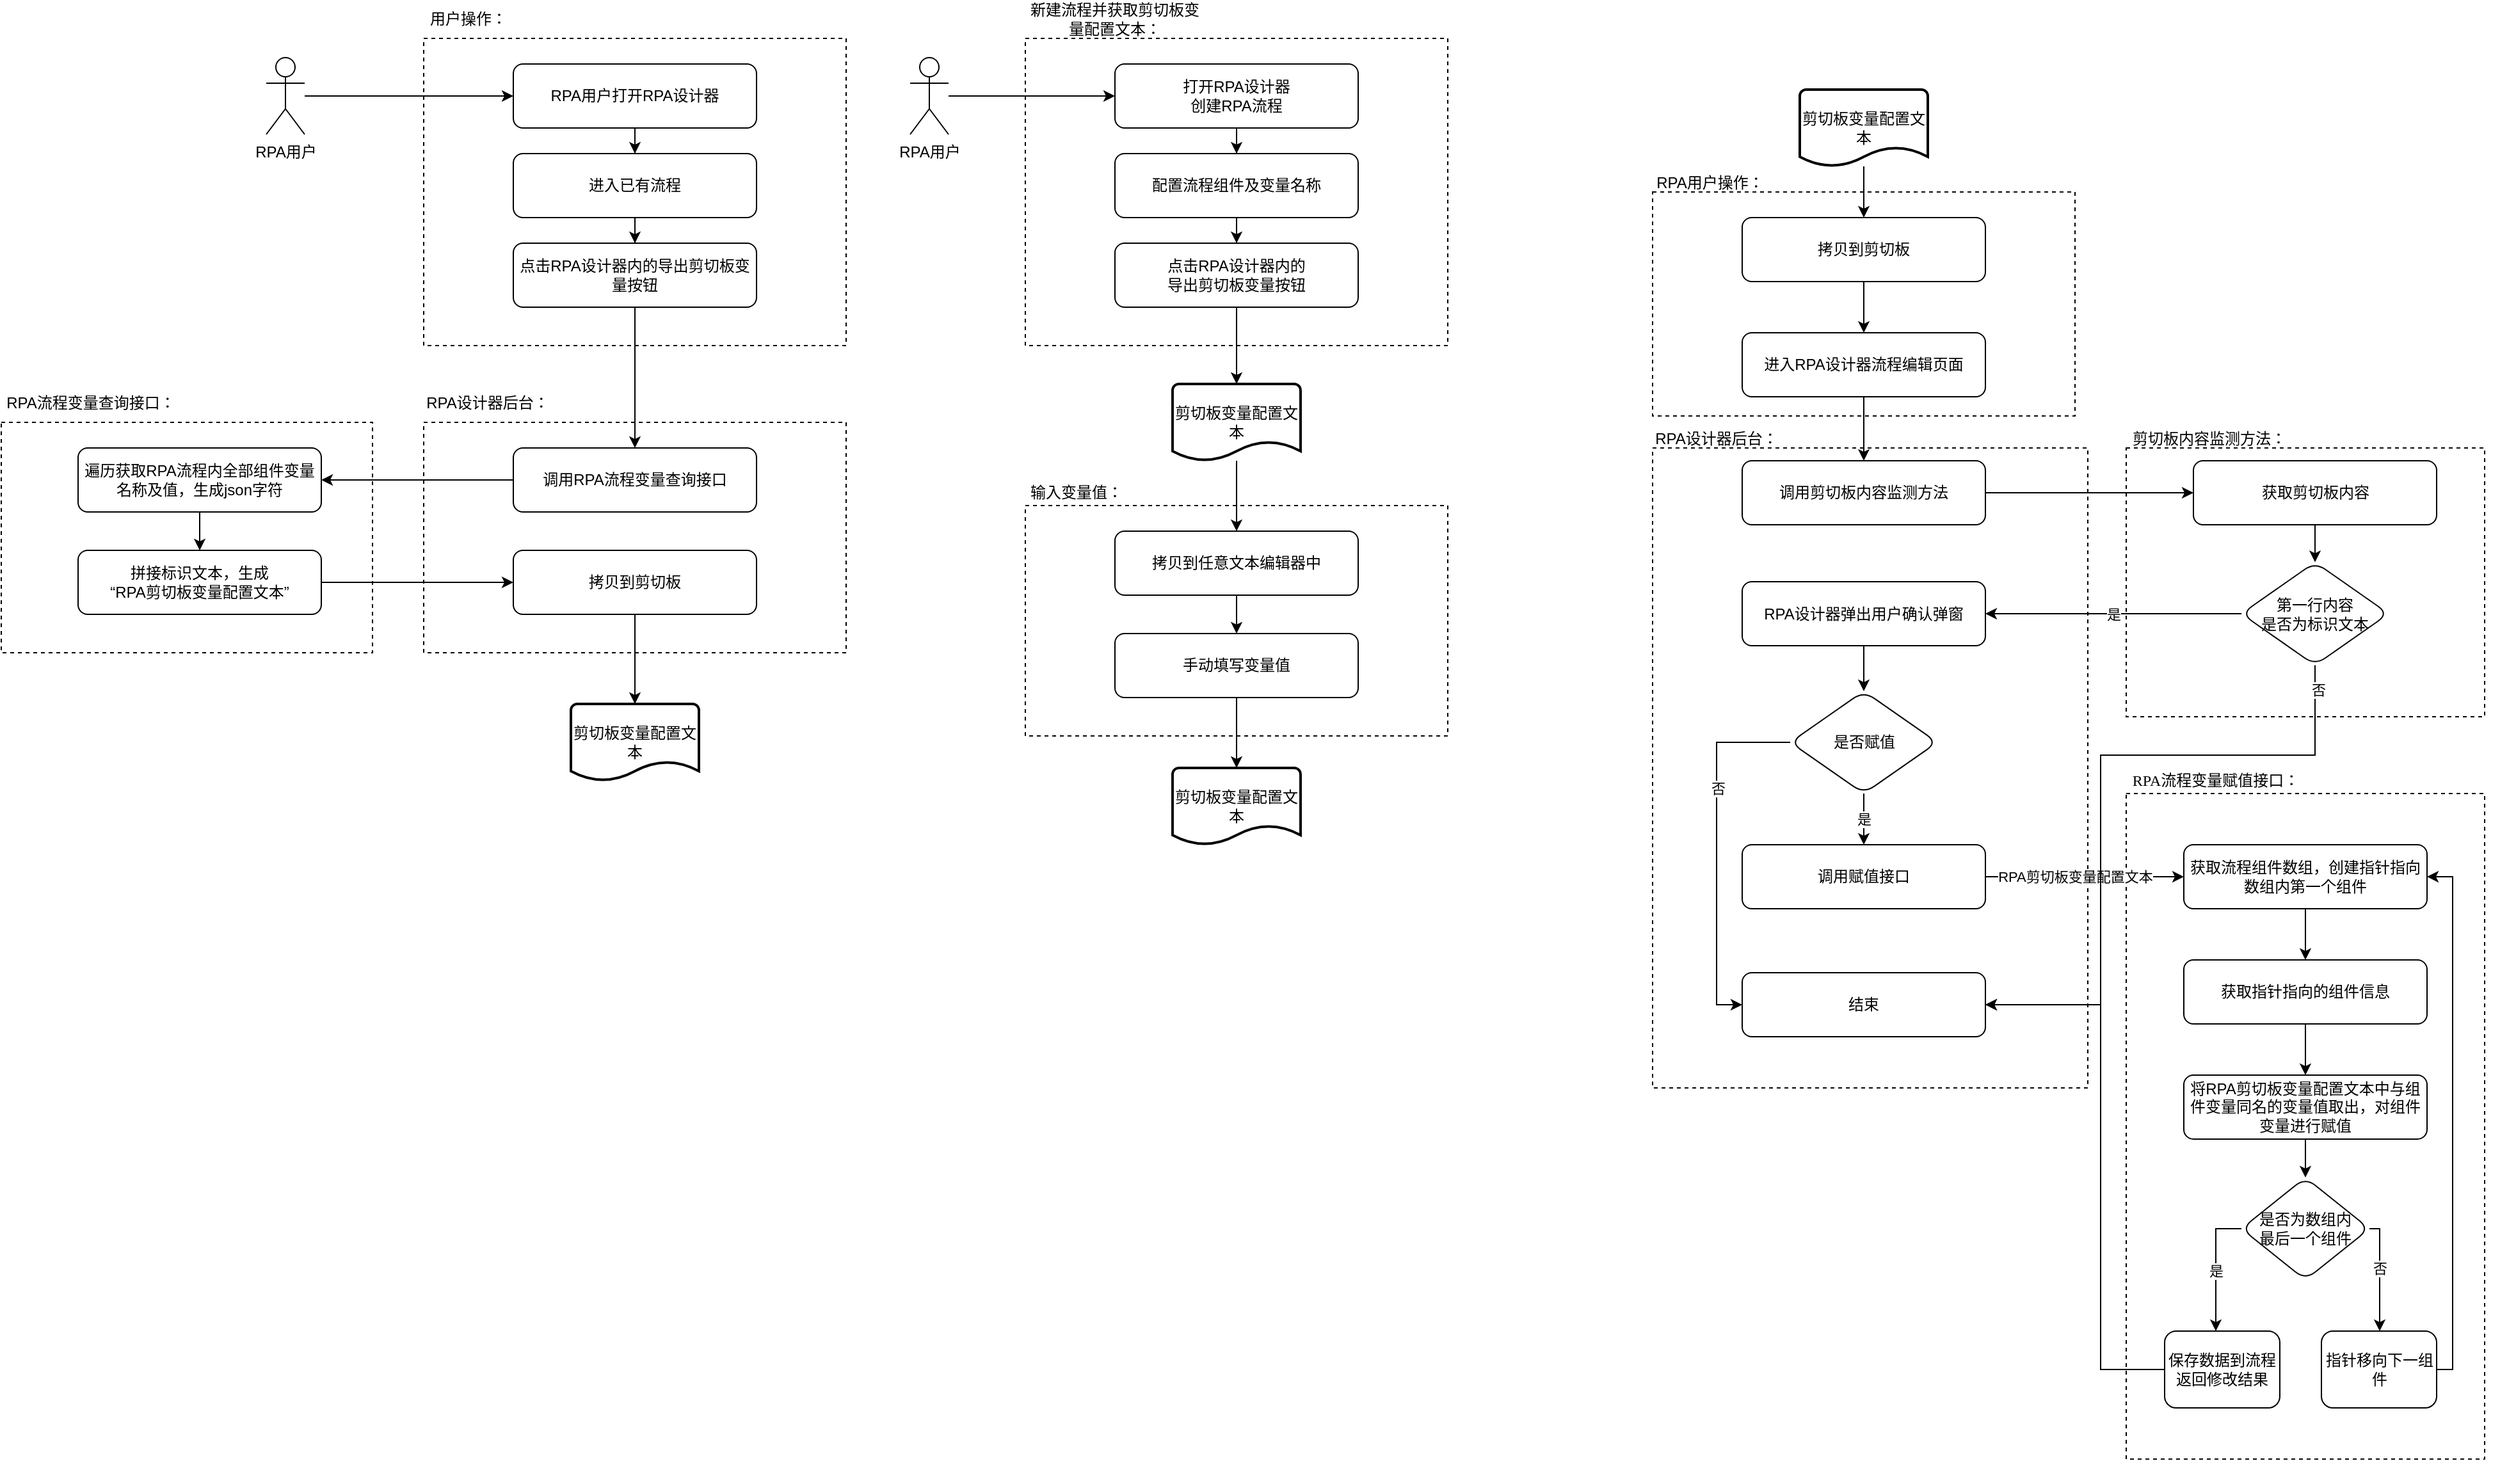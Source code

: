 <mxfile version="21.3.4" type="github">
  <diagram name="第 1 页" id="B1s3Wj2U2IvD3xmOGOZ_">
    <mxGraphModel dx="1887" dy="657" grid="1" gridSize="10" guides="1" tooltips="1" connect="1" arrows="1" fold="1" page="1" pageScale="1" pageWidth="827" pageHeight="1169" math="0" shadow="0">
      <root>
        <mxCell id="0" />
        <mxCell id="1" parent="0" />
        <mxCell id="wn3wKmGaCTvvwAtMVoMg-149" value="" style="group" vertex="1" connectable="0" parent="1">
          <mxGeometry x="-620" y="410" width="290" height="210" as="geometry" />
        </mxCell>
        <mxCell id="wn3wKmGaCTvvwAtMVoMg-128" value="" style="rounded=0;whiteSpace=wrap;html=1;dashed=1;" vertex="1" parent="wn3wKmGaCTvvwAtMVoMg-149">
          <mxGeometry y="30" width="290" height="180" as="geometry" />
        </mxCell>
        <mxCell id="wn3wKmGaCTvvwAtMVoMg-129" value="RPA流程变量查询接口：" style="text;html=1;strokeColor=none;fillColor=none;align=center;verticalAlign=middle;whiteSpace=wrap;rounded=0;rotation=0;horizontal=1;" vertex="1" parent="wn3wKmGaCTvvwAtMVoMg-149">
          <mxGeometry width="140" height="30" as="geometry" />
        </mxCell>
        <mxCell id="wn3wKmGaCTvvwAtMVoMg-130" value="遍历获取RPA流程内全部组件变量名称及值，生成json字符" style="rounded=1;whiteSpace=wrap;html=1;" vertex="1" parent="wn3wKmGaCTvvwAtMVoMg-149">
          <mxGeometry x="60" y="50" width="190" height="50" as="geometry" />
        </mxCell>
        <mxCell id="wn3wKmGaCTvvwAtMVoMg-133" value="拼接标识文本，生成&lt;br style=&quot;border-color: var(--border-color);&quot;&gt;“RPA剪切板变量配置文本”" style="rounded=1;whiteSpace=wrap;html=1;" vertex="1" parent="wn3wKmGaCTvvwAtMVoMg-149">
          <mxGeometry x="60" y="130" width="190" height="50" as="geometry" />
        </mxCell>
        <mxCell id="wn3wKmGaCTvvwAtMVoMg-134" style="edgeStyle=orthogonalEdgeStyle;rounded=0;orthogonalLoop=1;jettySize=auto;html=1;" edge="1" parent="wn3wKmGaCTvvwAtMVoMg-149" source="wn3wKmGaCTvvwAtMVoMg-130" target="wn3wKmGaCTvvwAtMVoMg-133">
          <mxGeometry relative="1" as="geometry" />
        </mxCell>
        <mxCell id="wn3wKmGaCTvvwAtMVoMg-115" value="" style="group" vertex="1" connectable="0" parent="1">
          <mxGeometry x="-290" y="110" width="330" height="270" as="geometry" />
        </mxCell>
        <mxCell id="wn3wKmGaCTvvwAtMVoMg-116" value="" style="rounded=0;whiteSpace=wrap;html=1;dashed=1;" vertex="1" parent="wn3wKmGaCTvvwAtMVoMg-115">
          <mxGeometry y="30" width="330" height="240" as="geometry" />
        </mxCell>
        <mxCell id="wn3wKmGaCTvvwAtMVoMg-117" value="用户操作：" style="text;html=1;strokeColor=none;fillColor=none;align=center;verticalAlign=middle;whiteSpace=wrap;rounded=0;rotation=0;horizontal=1;" vertex="1" parent="wn3wKmGaCTvvwAtMVoMg-115">
          <mxGeometry width="70" height="30" as="geometry" />
        </mxCell>
        <mxCell id="wn3wKmGaCTvvwAtMVoMg-118" value="RPA用户打开RPA设计器" style="rounded=1;whiteSpace=wrap;html=1;" vertex="1" parent="wn3wKmGaCTvvwAtMVoMg-115">
          <mxGeometry x="70" y="50" width="190" height="50" as="geometry" />
        </mxCell>
        <mxCell id="wn3wKmGaCTvvwAtMVoMg-119" value="点击RPA设计器内的导出剪切板变量按钮" style="rounded=1;whiteSpace=wrap;html=1;" vertex="1" parent="wn3wKmGaCTvvwAtMVoMg-115">
          <mxGeometry x="70" y="190" width="190" height="50" as="geometry" />
        </mxCell>
        <mxCell id="wn3wKmGaCTvvwAtMVoMg-120" style="edgeStyle=orthogonalEdgeStyle;rounded=0;orthogonalLoop=1;jettySize=auto;html=1;" edge="1" parent="wn3wKmGaCTvvwAtMVoMg-115" source="wn3wKmGaCTvvwAtMVoMg-121" target="wn3wKmGaCTvvwAtMVoMg-119">
          <mxGeometry relative="1" as="geometry" />
        </mxCell>
        <mxCell id="wn3wKmGaCTvvwAtMVoMg-121" value="进入已有流程" style="rounded=1;whiteSpace=wrap;html=1;" vertex="1" parent="wn3wKmGaCTvvwAtMVoMg-115">
          <mxGeometry x="70" y="120" width="190" height="50" as="geometry" />
        </mxCell>
        <mxCell id="wn3wKmGaCTvvwAtMVoMg-122" style="edgeStyle=orthogonalEdgeStyle;rounded=0;orthogonalLoop=1;jettySize=auto;html=1;" edge="1" parent="wn3wKmGaCTvvwAtMVoMg-115" source="wn3wKmGaCTvvwAtMVoMg-118" target="wn3wKmGaCTvvwAtMVoMg-121">
          <mxGeometry relative="1" as="geometry" />
        </mxCell>
        <mxCell id="wn3wKmGaCTvvwAtMVoMg-112" value="" style="group" vertex="1" connectable="0" parent="1">
          <mxGeometry x="1040" y="445" width="280" height="225" as="geometry" />
        </mxCell>
        <mxCell id="wn3wKmGaCTvvwAtMVoMg-61" value="" style="rounded=0;whiteSpace=wrap;html=1;dashed=1;" vertex="1" parent="wn3wKmGaCTvvwAtMVoMg-112">
          <mxGeometry y="15" width="280" height="210" as="geometry" />
        </mxCell>
        <mxCell id="wn3wKmGaCTvvwAtMVoMg-62" value="获取剪切板内容" style="rounded=1;whiteSpace=wrap;html=1;" vertex="1" parent="wn3wKmGaCTvvwAtMVoMg-112">
          <mxGeometry x="52.5" y="25" width="190" height="50" as="geometry" />
        </mxCell>
        <mxCell id="wn3wKmGaCTvvwAtMVoMg-63" value="剪切板内容监测方法：" style="text;html=1;strokeColor=none;fillColor=none;align=center;verticalAlign=middle;whiteSpace=wrap;rounded=0;rotation=0;horizontal=1;" vertex="1" parent="wn3wKmGaCTvvwAtMVoMg-112">
          <mxGeometry width="130" height="15" as="geometry" />
        </mxCell>
        <mxCell id="wn3wKmGaCTvvwAtMVoMg-64" value="第一行内容&lt;br&gt;是否为标识文本" style="rhombus;whiteSpace=wrap;html=1;rounded=1;" vertex="1" parent="wn3wKmGaCTvvwAtMVoMg-112">
          <mxGeometry x="90" y="104.25" width="115" height="80.5" as="geometry" />
        </mxCell>
        <mxCell id="wn3wKmGaCTvvwAtMVoMg-65" style="edgeStyle=orthogonalEdgeStyle;rounded=0;orthogonalLoop=1;jettySize=auto;html=1;" edge="1" parent="wn3wKmGaCTvvwAtMVoMg-112" source="wn3wKmGaCTvvwAtMVoMg-62" target="wn3wKmGaCTvvwAtMVoMg-64">
          <mxGeometry relative="1" as="geometry" />
        </mxCell>
        <mxCell id="wn3wKmGaCTvvwAtMVoMg-109" value="" style="group" vertex="1" connectable="0" parent="1">
          <mxGeometry x="1040" y="710" width="291" height="540" as="geometry" />
        </mxCell>
        <mxCell id="wn3wKmGaCTvvwAtMVoMg-80" value="" style="rounded=0;whiteSpace=wrap;html=1;dashed=1;rotation=0;" vertex="1" parent="wn3wKmGaCTvvwAtMVoMg-109">
          <mxGeometry y="20" width="280" height="520" as="geometry">
            <mxPoint x="11" as="offset" />
          </mxGeometry>
        </mxCell>
        <mxCell id="wn3wKmGaCTvvwAtMVoMg-83" value="&lt;p style=&quot;margin: 0pt 0pt 0.0pt; text-align: start; font-size: 12px;&quot; class=&quot;MsoNormal&quot;&gt;&lt;font face=&quot;Times New Roman&quot; style=&quot;font-size: 12px;&quot;&gt;RPA流程变量赋值接口：&lt;/font&gt;&lt;br style=&quot;font-size: 12px;&quot;&gt;&lt;/p&gt;" style="text;html=1;strokeColor=none;fillColor=none;align=center;verticalAlign=middle;whiteSpace=wrap;rounded=0;fontSize=12;" vertex="1" parent="wn3wKmGaCTvvwAtMVoMg-109">
          <mxGeometry width="140" height="20" as="geometry" />
        </mxCell>
        <mxCell id="wn3wKmGaCTvvwAtMVoMg-92" value="是否为数组内&lt;br&gt;最后一个组件" style="rhombus;whiteSpace=wrap;html=1;rounded=1;" vertex="1" parent="wn3wKmGaCTvvwAtMVoMg-109">
          <mxGeometry x="90" y="320" width="100" height="80" as="geometry" />
        </mxCell>
        <mxCell id="wn3wKmGaCTvvwAtMVoMg-94" value="指针移向下一组件" style="rounded=1;whiteSpace=wrap;html=1;" vertex="1" parent="wn3wKmGaCTvvwAtMVoMg-109">
          <mxGeometry x="152.5" y="440" width="90" height="60" as="geometry" />
        </mxCell>
        <mxCell id="wn3wKmGaCTvvwAtMVoMg-107" style="edgeStyle=orthogonalEdgeStyle;rounded=0;orthogonalLoop=1;jettySize=auto;html=1;" edge="1" parent="wn3wKmGaCTvvwAtMVoMg-109" source="wn3wKmGaCTvvwAtMVoMg-92" target="wn3wKmGaCTvvwAtMVoMg-94">
          <mxGeometry relative="1" as="geometry">
            <Array as="points">
              <mxPoint x="198" y="360" />
            </Array>
          </mxGeometry>
        </mxCell>
        <mxCell id="wn3wKmGaCTvvwAtMVoMg-108" value="否" style="edgeLabel;html=1;align=center;verticalAlign=middle;resizable=0;points=[];" vertex="1" connectable="0" parent="wn3wKmGaCTvvwAtMVoMg-107">
          <mxGeometry x="-0.119" relative="1" as="geometry">
            <mxPoint as="offset" />
          </mxGeometry>
        </mxCell>
        <mxCell id="wn3wKmGaCTvvwAtMVoMg-95" value="保存数据到流程&lt;br&gt;返回修改结果" style="rounded=1;whiteSpace=wrap;html=1;" vertex="1" parent="wn3wKmGaCTvvwAtMVoMg-109">
          <mxGeometry x="30" y="440" width="90" height="60" as="geometry" />
        </mxCell>
        <mxCell id="wn3wKmGaCTvvwAtMVoMg-88" value="" style="edgeStyle=orthogonalEdgeStyle;rounded=0;orthogonalLoop=1;jettySize=auto;html=1;exitX=0;exitY=0.5;exitDx=0;exitDy=0;" edge="1" parent="wn3wKmGaCTvvwAtMVoMg-109" source="wn3wKmGaCTvvwAtMVoMg-92" target="wn3wKmGaCTvvwAtMVoMg-95">
          <mxGeometry relative="1" as="geometry">
            <Array as="points">
              <mxPoint x="70" y="360" />
            </Array>
          </mxGeometry>
        </mxCell>
        <mxCell id="wn3wKmGaCTvvwAtMVoMg-89" value="是" style="edgeLabel;html=1;align=center;verticalAlign=middle;resizable=0;points=[];" vertex="1" connectable="0" parent="wn3wKmGaCTvvwAtMVoMg-88">
          <mxGeometry x="0.063" relative="1" as="geometry">
            <mxPoint as="offset" />
          </mxGeometry>
        </mxCell>
        <mxCell id="wn3wKmGaCTvvwAtMVoMg-100" value="获取流程组件数组，创建指针指向数组内第一个组件" style="rounded=1;whiteSpace=wrap;html=1;" vertex="1" parent="wn3wKmGaCTvvwAtMVoMg-109">
          <mxGeometry x="45" y="60" width="190" height="50" as="geometry" />
        </mxCell>
        <mxCell id="wn3wKmGaCTvvwAtMVoMg-106" style="edgeStyle=orthogonalEdgeStyle;rounded=0;orthogonalLoop=1;jettySize=auto;html=1;entryX=1;entryY=0.5;entryDx=0;entryDy=0;" edge="1" parent="wn3wKmGaCTvvwAtMVoMg-109" source="wn3wKmGaCTvvwAtMVoMg-94" target="wn3wKmGaCTvvwAtMVoMg-100">
          <mxGeometry relative="1" as="geometry">
            <Array as="points">
              <mxPoint x="255" y="470" />
              <mxPoint x="255" y="85" />
            </Array>
          </mxGeometry>
        </mxCell>
        <mxCell id="wn3wKmGaCTvvwAtMVoMg-101" value="获取指针指向的组件信息" style="rounded=1;whiteSpace=wrap;html=1;" vertex="1" parent="wn3wKmGaCTvvwAtMVoMg-109">
          <mxGeometry x="45" y="150" width="190" height="50" as="geometry" />
        </mxCell>
        <mxCell id="wn3wKmGaCTvvwAtMVoMg-103" value="" style="edgeStyle=orthogonalEdgeStyle;rounded=0;orthogonalLoop=1;jettySize=auto;html=1;" edge="1" parent="wn3wKmGaCTvvwAtMVoMg-109" source="wn3wKmGaCTvvwAtMVoMg-100" target="wn3wKmGaCTvvwAtMVoMg-101">
          <mxGeometry relative="1" as="geometry" />
        </mxCell>
        <mxCell id="wn3wKmGaCTvvwAtMVoMg-105" value="" style="edgeStyle=orthogonalEdgeStyle;rounded=0;orthogonalLoop=1;jettySize=auto;html=1;" edge="1" parent="wn3wKmGaCTvvwAtMVoMg-109" source="wn3wKmGaCTvvwAtMVoMg-102" target="wn3wKmGaCTvvwAtMVoMg-92">
          <mxGeometry relative="1" as="geometry" />
        </mxCell>
        <mxCell id="wn3wKmGaCTvvwAtMVoMg-102" value="将RPA剪切板变量配置文本中与组件变量同名的变量值取出，对组件变量进行赋值" style="rounded=1;whiteSpace=wrap;html=1;" vertex="1" parent="wn3wKmGaCTvvwAtMVoMg-109">
          <mxGeometry x="45" y="240" width="190" height="50" as="geometry" />
        </mxCell>
        <mxCell id="wn3wKmGaCTvvwAtMVoMg-104" value="" style="edgeStyle=orthogonalEdgeStyle;rounded=0;orthogonalLoop=1;jettySize=auto;html=1;" edge="1" parent="wn3wKmGaCTvvwAtMVoMg-109" source="wn3wKmGaCTvvwAtMVoMg-101" target="wn3wKmGaCTvvwAtMVoMg-102">
          <mxGeometry relative="1" as="geometry" />
        </mxCell>
        <mxCell id="wn3wKmGaCTvvwAtMVoMg-58" value="" style="rounded=0;whiteSpace=wrap;html=1;dashed=1;" vertex="1" parent="1">
          <mxGeometry x="670" y="260" width="330" height="175" as="geometry" />
        </mxCell>
        <mxCell id="wn3wKmGaCTvvwAtMVoMg-39" value="" style="group" vertex="1" connectable="0" parent="1">
          <mxGeometry x="180" y="485" width="330" height="200" as="geometry" />
        </mxCell>
        <mxCell id="wn3wKmGaCTvvwAtMVoMg-35" value="" style="group" vertex="1" connectable="0" parent="wn3wKmGaCTvvwAtMVoMg-39">
          <mxGeometry y="20" width="330" height="180" as="geometry" />
        </mxCell>
        <mxCell id="wn3wKmGaCTvvwAtMVoMg-25" value="" style="rounded=0;whiteSpace=wrap;html=1;dashed=1;" vertex="1" parent="wn3wKmGaCTvvwAtMVoMg-35">
          <mxGeometry width="330" height="180" as="geometry" />
        </mxCell>
        <mxCell id="wn3wKmGaCTvvwAtMVoMg-27" value="拷贝到任意文本编辑器中" style="rounded=1;whiteSpace=wrap;html=1;" vertex="1" parent="wn3wKmGaCTvvwAtMVoMg-35">
          <mxGeometry x="70" y="20" width="190" height="50" as="geometry" />
        </mxCell>
        <mxCell id="wn3wKmGaCTvvwAtMVoMg-30" value="手动填写变量值" style="rounded=1;whiteSpace=wrap;html=1;" vertex="1" parent="wn3wKmGaCTvvwAtMVoMg-35">
          <mxGeometry x="70" y="100" width="190" height="50" as="geometry" />
        </mxCell>
        <mxCell id="wn3wKmGaCTvvwAtMVoMg-31" style="edgeStyle=orthogonalEdgeStyle;rounded=0;orthogonalLoop=1;jettySize=auto;html=1;" edge="1" parent="wn3wKmGaCTvvwAtMVoMg-35" source="wn3wKmGaCTvvwAtMVoMg-27" target="wn3wKmGaCTvvwAtMVoMg-30">
          <mxGeometry relative="1" as="geometry" />
        </mxCell>
        <mxCell id="wn3wKmGaCTvvwAtMVoMg-26" value="输入变量值：" style="text;html=1;strokeColor=none;fillColor=none;align=center;verticalAlign=middle;whiteSpace=wrap;rounded=0;rotation=0;horizontal=1;" vertex="1" parent="wn3wKmGaCTvvwAtMVoMg-39">
          <mxGeometry width="80" height="20" as="geometry" />
        </mxCell>
        <mxCell id="wn3wKmGaCTvvwAtMVoMg-18" value="" style="group" vertex="1" connectable="0" parent="1">
          <mxGeometry x="180" y="110" width="330" height="270" as="geometry" />
        </mxCell>
        <mxCell id="wn3wKmGaCTvvwAtMVoMg-15" value="" style="rounded=0;whiteSpace=wrap;html=1;dashed=1;" vertex="1" parent="wn3wKmGaCTvvwAtMVoMg-18">
          <mxGeometry y="30" width="330" height="240" as="geometry" />
        </mxCell>
        <mxCell id="wn3wKmGaCTvvwAtMVoMg-5" value="新建流程并获取剪切板变量配置文本：" style="text;html=1;strokeColor=none;fillColor=none;align=center;verticalAlign=middle;whiteSpace=wrap;rounded=0;rotation=0;horizontal=1;" vertex="1" parent="wn3wKmGaCTvvwAtMVoMg-18">
          <mxGeometry width="140" height="30" as="geometry" />
        </mxCell>
        <mxCell id="wn3wKmGaCTvvwAtMVoMg-3" value="打开RPA设计器&lt;br&gt;创建RPA流程" style="rounded=1;whiteSpace=wrap;html=1;" vertex="1" parent="wn3wKmGaCTvvwAtMVoMg-18">
          <mxGeometry x="70" y="50" width="190" height="50" as="geometry" />
        </mxCell>
        <mxCell id="wn3wKmGaCTvvwAtMVoMg-13" value="点击RPA设计器内的&lt;br&gt;导出剪切板变量按钮" style="rounded=1;whiteSpace=wrap;html=1;" vertex="1" parent="wn3wKmGaCTvvwAtMVoMg-18">
          <mxGeometry x="70" y="190" width="190" height="50" as="geometry" />
        </mxCell>
        <mxCell id="wn3wKmGaCTvvwAtMVoMg-22" style="edgeStyle=orthogonalEdgeStyle;rounded=0;orthogonalLoop=1;jettySize=auto;html=1;" edge="1" parent="wn3wKmGaCTvvwAtMVoMg-18" source="wn3wKmGaCTvvwAtMVoMg-12" target="wn3wKmGaCTvvwAtMVoMg-13">
          <mxGeometry relative="1" as="geometry" />
        </mxCell>
        <mxCell id="wn3wKmGaCTvvwAtMVoMg-12" value="配置流程组件及变量名称" style="rounded=1;whiteSpace=wrap;html=1;" vertex="1" parent="wn3wKmGaCTvvwAtMVoMg-18">
          <mxGeometry x="70" y="120" width="190" height="50" as="geometry" />
        </mxCell>
        <mxCell id="wn3wKmGaCTvvwAtMVoMg-21" style="edgeStyle=orthogonalEdgeStyle;rounded=0;orthogonalLoop=1;jettySize=auto;html=1;" edge="1" parent="wn3wKmGaCTvvwAtMVoMg-18" source="wn3wKmGaCTvvwAtMVoMg-3" target="wn3wKmGaCTvvwAtMVoMg-12">
          <mxGeometry relative="1" as="geometry" />
        </mxCell>
        <mxCell id="wn3wKmGaCTvvwAtMVoMg-17" value="" style="edgeStyle=orthogonalEdgeStyle;rounded=0;orthogonalLoop=1;jettySize=auto;html=1;" edge="1" parent="1" source="wn3wKmGaCTvvwAtMVoMg-9" target="wn3wKmGaCTvvwAtMVoMg-3">
          <mxGeometry relative="1" as="geometry" />
        </mxCell>
        <mxCell id="wn3wKmGaCTvvwAtMVoMg-9" value="RPA用户&lt;br&gt;" style="shape=umlActor;verticalLabelPosition=bottom;verticalAlign=top;html=1;outlineConnect=0;" vertex="1" parent="1">
          <mxGeometry x="90" y="155" width="30" height="60" as="geometry" />
        </mxCell>
        <mxCell id="wn3wKmGaCTvvwAtMVoMg-34" style="edgeStyle=orthogonalEdgeStyle;rounded=0;orthogonalLoop=1;jettySize=auto;html=1;" edge="1" parent="1" source="wn3wKmGaCTvvwAtMVoMg-14" target="wn3wKmGaCTvvwAtMVoMg-27">
          <mxGeometry relative="1" as="geometry" />
        </mxCell>
        <mxCell id="wn3wKmGaCTvvwAtMVoMg-14" value="剪切板变量配置文本" style="strokeWidth=2;html=1;shape=mxgraph.flowchart.document2;whiteSpace=wrap;size=0.25;" vertex="1" parent="1">
          <mxGeometry x="295" y="410" width="100" height="60" as="geometry" />
        </mxCell>
        <mxCell id="wn3wKmGaCTvvwAtMVoMg-23" style="edgeStyle=orthogonalEdgeStyle;rounded=0;orthogonalLoop=1;jettySize=auto;html=1;" edge="1" parent="1" source="wn3wKmGaCTvvwAtMVoMg-13" target="wn3wKmGaCTvvwAtMVoMg-14">
          <mxGeometry relative="1" as="geometry" />
        </mxCell>
        <mxCell id="wn3wKmGaCTvvwAtMVoMg-36" value="剪切板变量配置文本" style="strokeWidth=2;html=1;shape=mxgraph.flowchart.document2;whiteSpace=wrap;size=0.25;" vertex="1" parent="1">
          <mxGeometry x="295" y="710" width="100" height="60" as="geometry" />
        </mxCell>
        <mxCell id="wn3wKmGaCTvvwAtMVoMg-37" value="" style="edgeStyle=orthogonalEdgeStyle;rounded=0;orthogonalLoop=1;jettySize=auto;html=1;" edge="1" parent="1" source="wn3wKmGaCTvvwAtMVoMg-30" target="wn3wKmGaCTvvwAtMVoMg-36">
          <mxGeometry relative="1" as="geometry" />
        </mxCell>
        <mxCell id="wn3wKmGaCTvvwAtMVoMg-47" style="edgeStyle=orthogonalEdgeStyle;rounded=0;orthogonalLoop=1;jettySize=auto;html=1;" edge="1" parent="1" source="wn3wKmGaCTvvwAtMVoMg-38" target="wn3wKmGaCTvvwAtMVoMg-43">
          <mxGeometry relative="1" as="geometry" />
        </mxCell>
        <mxCell id="wn3wKmGaCTvvwAtMVoMg-38" value="剪切板变量配置文本" style="strokeWidth=2;html=1;shape=mxgraph.flowchart.document2;whiteSpace=wrap;size=0.25;" vertex="1" parent="1">
          <mxGeometry x="785" y="180" width="100" height="60" as="geometry" />
        </mxCell>
        <mxCell id="wn3wKmGaCTvvwAtMVoMg-46" value="RPA设计器后台：" style="text;html=1;strokeColor=none;fillColor=none;align=center;verticalAlign=middle;whiteSpace=wrap;rounded=0;rotation=0;horizontal=1;" vertex="1" parent="1">
          <mxGeometry x="670" y="445" width="100" height="15" as="geometry" />
        </mxCell>
        <mxCell id="wn3wKmGaCTvvwAtMVoMg-42" value="" style="rounded=0;whiteSpace=wrap;html=1;dashed=1;" vertex="1" parent="1">
          <mxGeometry x="670" y="460" width="340" height="500" as="geometry" />
        </mxCell>
        <mxCell id="wn3wKmGaCTvvwAtMVoMg-43" value="拷贝到剪切板" style="rounded=1;whiteSpace=wrap;html=1;" vertex="1" parent="1">
          <mxGeometry x="740" y="280" width="190" height="50" as="geometry" />
        </mxCell>
        <mxCell id="wn3wKmGaCTvvwAtMVoMg-44" value="进入RPA设计器流程编辑页面" style="rounded=1;whiteSpace=wrap;html=1;" vertex="1" parent="1">
          <mxGeometry x="740" y="370" width="190" height="50" as="geometry" />
        </mxCell>
        <mxCell id="wn3wKmGaCTvvwAtMVoMg-45" style="edgeStyle=orthogonalEdgeStyle;rounded=0;orthogonalLoop=1;jettySize=auto;html=1;" edge="1" parent="1" source="wn3wKmGaCTvvwAtMVoMg-43" target="wn3wKmGaCTvvwAtMVoMg-44">
          <mxGeometry relative="1" as="geometry" />
        </mxCell>
        <mxCell id="wn3wKmGaCTvvwAtMVoMg-70" style="edgeStyle=orthogonalEdgeStyle;rounded=0;orthogonalLoop=1;jettySize=auto;html=1;entryX=0;entryY=0.5;entryDx=0;entryDy=0;" edge="1" parent="1" source="wn3wKmGaCTvvwAtMVoMg-48" target="wn3wKmGaCTvvwAtMVoMg-62">
          <mxGeometry relative="1" as="geometry" />
        </mxCell>
        <mxCell id="wn3wKmGaCTvvwAtMVoMg-48" value="调用剪切板内容监测方法" style="rounded=1;whiteSpace=wrap;html=1;" vertex="1" parent="1">
          <mxGeometry x="740" y="470" width="190" height="50" as="geometry" />
        </mxCell>
        <mxCell id="wn3wKmGaCTvvwAtMVoMg-52" style="edgeStyle=orthogonalEdgeStyle;rounded=0;orthogonalLoop=1;jettySize=auto;html=1;" edge="1" parent="1" source="wn3wKmGaCTvvwAtMVoMg-44" target="wn3wKmGaCTvvwAtMVoMg-48">
          <mxGeometry relative="1" as="geometry" />
        </mxCell>
        <mxCell id="wn3wKmGaCTvvwAtMVoMg-76" value="" style="edgeStyle=orthogonalEdgeStyle;rounded=0;orthogonalLoop=1;jettySize=auto;html=1;" edge="1" parent="1" source="wn3wKmGaCTvvwAtMVoMg-49" target="wn3wKmGaCTvvwAtMVoMg-74">
          <mxGeometry relative="1" as="geometry" />
        </mxCell>
        <mxCell id="wn3wKmGaCTvvwAtMVoMg-49" value="RPA设计器弹出用户确认弹窗" style="rounded=1;whiteSpace=wrap;html=1;" vertex="1" parent="1">
          <mxGeometry x="740" y="564.5" width="190" height="50" as="geometry" />
        </mxCell>
        <mxCell id="wn3wKmGaCTvvwAtMVoMg-97" style="edgeStyle=orthogonalEdgeStyle;rounded=0;orthogonalLoop=1;jettySize=auto;html=1;entryX=0;entryY=0.5;entryDx=0;entryDy=0;" edge="1" parent="1" source="wn3wKmGaCTvvwAtMVoMg-51" target="wn3wKmGaCTvvwAtMVoMg-100">
          <mxGeometry relative="1" as="geometry">
            <mxPoint x="1100" y="790" as="targetPoint" />
          </mxGeometry>
        </mxCell>
        <mxCell id="wn3wKmGaCTvvwAtMVoMg-113" value="RPA剪切板变量配置文本" style="edgeLabel;html=1;align=center;verticalAlign=middle;resizable=0;points=[];" vertex="1" connectable="0" parent="wn3wKmGaCTvvwAtMVoMg-97">
          <mxGeometry x="-0.204" y="-2" relative="1" as="geometry">
            <mxPoint x="8" y="-2" as="offset" />
          </mxGeometry>
        </mxCell>
        <mxCell id="wn3wKmGaCTvvwAtMVoMg-51" value="调用赋值接口" style="rounded=1;whiteSpace=wrap;html=1;" vertex="1" parent="1">
          <mxGeometry x="740" y="770" width="190" height="50" as="geometry" />
        </mxCell>
        <mxCell id="wn3wKmGaCTvvwAtMVoMg-59" value="RPA用户操作：" style="text;html=1;strokeColor=none;fillColor=none;align=center;verticalAlign=middle;whiteSpace=wrap;rounded=0;rotation=0;horizontal=1;" vertex="1" parent="1">
          <mxGeometry x="670" y="245" width="90" height="15" as="geometry" />
        </mxCell>
        <mxCell id="wn3wKmGaCTvvwAtMVoMg-66" style="edgeStyle=orthogonalEdgeStyle;rounded=0;orthogonalLoop=1;jettySize=auto;html=1;" edge="1" parent="1" source="wn3wKmGaCTvvwAtMVoMg-64" target="wn3wKmGaCTvvwAtMVoMg-49">
          <mxGeometry relative="1" as="geometry">
            <mxPoint x="1010" y="590" as="targetPoint" />
          </mxGeometry>
        </mxCell>
        <mxCell id="wn3wKmGaCTvvwAtMVoMg-67" value="是" style="edgeLabel;html=1;align=center;verticalAlign=middle;resizable=0;points=[];" vertex="1" connectable="0" parent="wn3wKmGaCTvvwAtMVoMg-66">
          <mxGeometry x="-0.371" y="3" relative="1" as="geometry">
            <mxPoint x="-37" y="-3" as="offset" />
          </mxGeometry>
        </mxCell>
        <mxCell id="wn3wKmGaCTvvwAtMVoMg-69" value="结束" style="rounded=1;whiteSpace=wrap;html=1;" vertex="1" parent="1">
          <mxGeometry x="740" y="870" width="190" height="50" as="geometry" />
        </mxCell>
        <mxCell id="wn3wKmGaCTvvwAtMVoMg-110" style="edgeStyle=orthogonalEdgeStyle;rounded=0;orthogonalLoop=1;jettySize=auto;html=1;entryX=1;entryY=0.5;entryDx=0;entryDy=0;" edge="1" parent="1" source="wn3wKmGaCTvvwAtMVoMg-64" target="wn3wKmGaCTvvwAtMVoMg-69">
          <mxGeometry relative="1" as="geometry">
            <Array as="points">
              <mxPoint x="1188" y="700" />
              <mxPoint x="1020" y="700" />
              <mxPoint x="1020" y="895" />
            </Array>
          </mxGeometry>
        </mxCell>
        <mxCell id="wn3wKmGaCTvvwAtMVoMg-111" value="否" style="edgeLabel;html=1;align=center;verticalAlign=middle;resizable=0;points=[];" vertex="1" connectable="0" parent="wn3wKmGaCTvvwAtMVoMg-110">
          <mxGeometry x="-0.929" y="2" relative="1" as="geometry">
            <mxPoint as="offset" />
          </mxGeometry>
        </mxCell>
        <mxCell id="wn3wKmGaCTvvwAtMVoMg-77" style="edgeStyle=orthogonalEdgeStyle;rounded=0;orthogonalLoop=1;jettySize=auto;html=1;entryX=0;entryY=0.5;entryDx=0;entryDy=0;exitX=0;exitY=0.5;exitDx=0;exitDy=0;" edge="1" parent="1" source="wn3wKmGaCTvvwAtMVoMg-74" target="wn3wKmGaCTvvwAtMVoMg-69">
          <mxGeometry relative="1" as="geometry">
            <Array as="points">
              <mxPoint x="720" y="690" />
              <mxPoint x="720" y="895" />
            </Array>
          </mxGeometry>
        </mxCell>
        <mxCell id="wn3wKmGaCTvvwAtMVoMg-78" value="否" style="edgeLabel;html=1;align=center;verticalAlign=middle;resizable=0;points=[];" vertex="1" connectable="0" parent="wn3wKmGaCTvvwAtMVoMg-77">
          <mxGeometry x="-0.337" y="1" relative="1" as="geometry">
            <mxPoint as="offset" />
          </mxGeometry>
        </mxCell>
        <mxCell id="wn3wKmGaCTvvwAtMVoMg-79" value="是" style="edgeStyle=orthogonalEdgeStyle;rounded=0;orthogonalLoop=1;jettySize=auto;html=1;" edge="1" parent="1" source="wn3wKmGaCTvvwAtMVoMg-74" target="wn3wKmGaCTvvwAtMVoMg-51">
          <mxGeometry relative="1" as="geometry" />
        </mxCell>
        <mxCell id="wn3wKmGaCTvvwAtMVoMg-74" value="是否赋值" style="rhombus;whiteSpace=wrap;html=1;rounded=1;" vertex="1" parent="1">
          <mxGeometry x="777.5" y="650" width="115" height="80" as="geometry" />
        </mxCell>
        <mxCell id="wn3wKmGaCTvvwAtMVoMg-98" style="edgeStyle=orthogonalEdgeStyle;rounded=0;orthogonalLoop=1;jettySize=auto;html=1;entryX=1;entryY=0.5;entryDx=0;entryDy=0;" edge="1" parent="1" source="wn3wKmGaCTvvwAtMVoMg-95" target="wn3wKmGaCTvvwAtMVoMg-69">
          <mxGeometry relative="1" as="geometry">
            <Array as="points">
              <mxPoint x="1020" y="1180" />
              <mxPoint x="1020" y="895" />
            </Array>
          </mxGeometry>
        </mxCell>
        <mxCell id="wn3wKmGaCTvvwAtMVoMg-123" value="" style="edgeStyle=orthogonalEdgeStyle;rounded=0;orthogonalLoop=1;jettySize=auto;html=1;" edge="1" parent="1" source="wn3wKmGaCTvvwAtMVoMg-114" target="wn3wKmGaCTvvwAtMVoMg-118">
          <mxGeometry relative="1" as="geometry" />
        </mxCell>
        <mxCell id="wn3wKmGaCTvvwAtMVoMg-114" value="RPA用户&lt;br&gt;" style="shape=umlActor;verticalLabelPosition=bottom;verticalAlign=top;html=1;outlineConnect=0;" vertex="1" parent="1">
          <mxGeometry x="-413" y="155" width="30" height="60" as="geometry" />
        </mxCell>
        <mxCell id="wn3wKmGaCTvvwAtMVoMg-135" value="剪切板变量配置文本" style="strokeWidth=2;html=1;shape=mxgraph.flowchart.document2;whiteSpace=wrap;size=0.25;" vertex="1" parent="1">
          <mxGeometry x="-175" y="660" width="100" height="60" as="geometry" />
        </mxCell>
        <mxCell id="wn3wKmGaCTvvwAtMVoMg-139" value="" style="group" vertex="1" connectable="0" parent="1">
          <mxGeometry x="-290" y="410" width="330" height="210" as="geometry" />
        </mxCell>
        <mxCell id="wn3wKmGaCTvvwAtMVoMg-140" value="" style="rounded=0;whiteSpace=wrap;html=1;dashed=1;" vertex="1" parent="wn3wKmGaCTvvwAtMVoMg-139">
          <mxGeometry y="30" width="330" height="180" as="geometry" />
        </mxCell>
        <mxCell id="wn3wKmGaCTvvwAtMVoMg-141" value="RPA设计器后台：" style="text;html=1;strokeColor=none;fillColor=none;align=center;verticalAlign=middle;whiteSpace=wrap;rounded=0;rotation=0;horizontal=1;" vertex="1" parent="wn3wKmGaCTvvwAtMVoMg-139">
          <mxGeometry width="100" height="30" as="geometry" />
        </mxCell>
        <mxCell id="wn3wKmGaCTvvwAtMVoMg-142" value="调用RPA流程变量查询接口" style="rounded=1;whiteSpace=wrap;html=1;" vertex="1" parent="wn3wKmGaCTvvwAtMVoMg-139">
          <mxGeometry x="70" y="50" width="190" height="50" as="geometry" />
        </mxCell>
        <mxCell id="wn3wKmGaCTvvwAtMVoMg-143" value="拷贝到剪切板" style="rounded=1;whiteSpace=wrap;html=1;" vertex="1" parent="wn3wKmGaCTvvwAtMVoMg-139">
          <mxGeometry x="70" y="130" width="190" height="50" as="geometry" />
        </mxCell>
        <mxCell id="wn3wKmGaCTvvwAtMVoMg-145" style="edgeStyle=orthogonalEdgeStyle;rounded=0;orthogonalLoop=1;jettySize=auto;html=1;" edge="1" parent="1" source="wn3wKmGaCTvvwAtMVoMg-142" target="wn3wKmGaCTvvwAtMVoMg-130">
          <mxGeometry relative="1" as="geometry" />
        </mxCell>
        <mxCell id="wn3wKmGaCTvvwAtMVoMg-146" style="edgeStyle=orthogonalEdgeStyle;rounded=0;orthogonalLoop=1;jettySize=auto;html=1;" edge="1" parent="1" source="wn3wKmGaCTvvwAtMVoMg-133" target="wn3wKmGaCTvvwAtMVoMg-143">
          <mxGeometry relative="1" as="geometry" />
        </mxCell>
        <mxCell id="wn3wKmGaCTvvwAtMVoMg-147" style="edgeStyle=orthogonalEdgeStyle;rounded=0;orthogonalLoop=1;jettySize=auto;html=1;" edge="1" parent="1" source="wn3wKmGaCTvvwAtMVoMg-143" target="wn3wKmGaCTvvwAtMVoMg-135">
          <mxGeometry relative="1" as="geometry" />
        </mxCell>
        <mxCell id="wn3wKmGaCTvvwAtMVoMg-148" style="edgeStyle=orthogonalEdgeStyle;rounded=0;orthogonalLoop=1;jettySize=auto;html=1;" edge="1" parent="1" source="wn3wKmGaCTvvwAtMVoMg-119" target="wn3wKmGaCTvvwAtMVoMg-142">
          <mxGeometry relative="1" as="geometry" />
        </mxCell>
      </root>
    </mxGraphModel>
  </diagram>
</mxfile>
